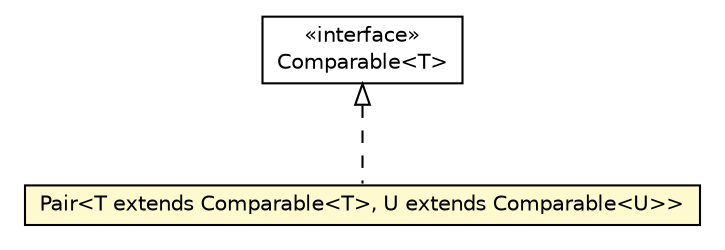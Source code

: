 #!/usr/local/bin/dot
#
# Class diagram 
# Generated by UMLGraph version 5.2 (http://www.umlgraph.org/)
#

digraph G {
	edge [fontname="Helvetica",fontsize=10,labelfontname="Helvetica",labelfontsize=10];
	node [fontname="Helvetica",fontsize=10,shape=plaintext];
	nodesep=0.25;
	ranksep=0.5;
	// it.unica.foresee.utils.Pair<T extends java.lang.Comparable<T>, U extends java.lang.Comparable<U>>
	c552 [label=<<table title="it.unica.foresee.utils.Pair" border="0" cellborder="1" cellspacing="0" cellpadding="2" port="p" bgcolor="lemonChiffon" href="./Pair.html">
		<tr><td><table border="0" cellspacing="0" cellpadding="1">
<tr><td align="center" balign="center"> Pair&lt;T extends Comparable&lt;T&gt;, U extends Comparable&lt;U&gt;&gt; </td></tr>
		</table></td></tr>
		</table>>, fontname="Helvetica", fontcolor="black", fontsize=10.0];
	//it.unica.foresee.utils.Pair<T extends java.lang.Comparable<T>, U extends java.lang.Comparable<U>> implements java.lang.Comparable<T>
	c590:p -> c552:p [dir=back,arrowtail=empty,style=dashed];
	// java.lang.Comparable<T>
	c590 [label=<<table title="java.lang.Comparable" border="0" cellborder="1" cellspacing="0" cellpadding="2" port="p" href="http://java.sun.com/j2se/1.4.2/docs/api/java/lang/Comparable.html">
		<tr><td><table border="0" cellspacing="0" cellpadding="1">
<tr><td align="center" balign="center"> &#171;interface&#187; </td></tr>
<tr><td align="center" balign="center"> Comparable&lt;T&gt; </td></tr>
		</table></td></tr>
		</table>>, fontname="Helvetica", fontcolor="black", fontsize=10.0];
}

